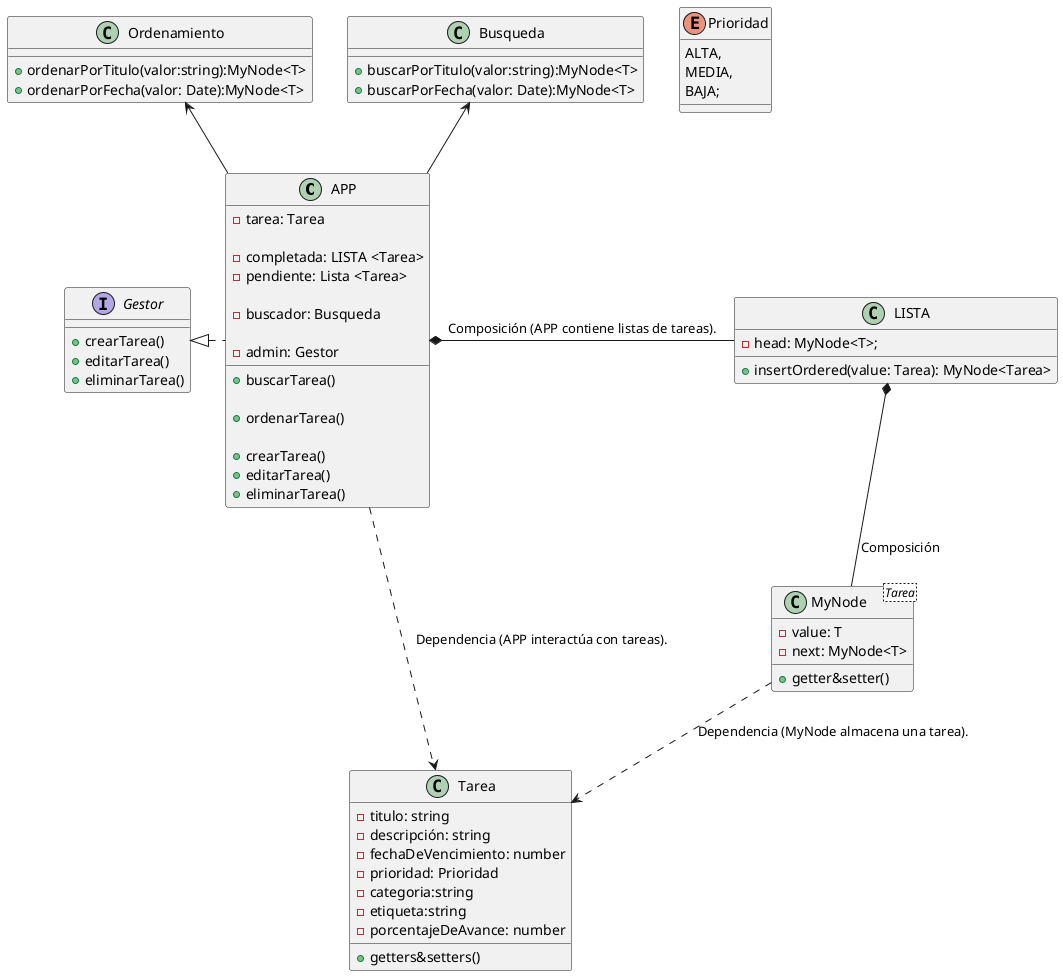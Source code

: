 @startuml TaskerApp

class APP{
    - tarea: Tarea

    - completada: LISTA <Tarea>
    - pendiente: Lista <Tarea>

    - buscador: Busqueda

    - admin: Gestor


    +buscarTarea()

    +ordenarTarea()
    
    +crearTarea()
    +editarTarea()
    +eliminarTarea()
    
}

class Tarea{
    - titulo: string
    - descripción: string
    - fechaDeVencimiento: number
    - prioridad: Prioridad
    - categoria:string
    - etiqueta:string
    - porcentajeDeAvance: number

    + getters&setters()
}


interface Gestor{
    + crearTarea()
    + editarTarea()
    + eliminarTarea()
}

class Ordenamiento{
    + ordenarPorTitulo(valor:string):MyNode<T>
    + ordenarPorFecha(valor: Date):MyNode<T>
    '+ ordenarPorPrioridad(valor:string):MyNode<T>
}

class Busqueda{
    + buscarPorTitulo(valor:string):MyNode<T>
    + buscarPorFecha(valor: Date):MyNode<T>
    '+ busquedaPorPrioridad(valor:string):MyNode<T>
}

class LISTA{
    - head: MyNode<T>;
    + insertOrdered(value: Tarea): MyNode<Tarea>
}

class MyNode<Tarea>{
    - value: T
    - next: MyNode<T>

    + getter&setter()

}

enum Prioridad{
    ALTA,
    MEDIA,
    BAJA;
}

APP -u-> Busqueda
APP -u-> Ordenamiento
APP .l.|> Gestor
APP *-r- LISTA: Composición (APP contiene listas de tareas).
APP ..> Tarea: Dependencia (APP interactúa con tareas).

LISTA *-- MyNode: Composición
MyNode ..> Tarea: Dependencia (MyNode almacena una tarea).

@enduml

Creo tarea 1:
[
    Lista
    [
        tarea1{propiedades}
    ]
]

Creo tarea 2:
[
    Lista
    [
        tarea1{propiedades}
        tarea2{propiedades}
    ]
]

crearTarea() {
    //codigo para la creacion

    //push tarea
}

editarTarea() {

}

tarea3{"..","descripcion"...}